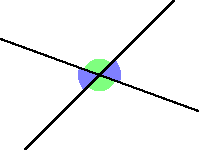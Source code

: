 settings.tex="pdflatex";

texpreamble("\usepackage{amsmath}
\usepackage{amsthm,amssymb}
\usepackage{mathpazo}
\usepackage[svgnames]{xcolor}
");
import graph;

size(0,75);

pair O=(0,0);
real th=45;
real ph=-20;

fill(arc(O,0.2,ph,th)--O--cycle,lightblue);
fill(arc(O,0.2,ph+180,th+180)--O--cycle,lightblue);
fill(arc(O,0.15,th,180+ph)--O--cycle,lightgreen);
fill(arc(O,0.15,180+th,ph,CCW)--O--cycle,lightgreen);

draw(-dir(th)--dir(th));
draw(-dir(ph)--dir(ph));
